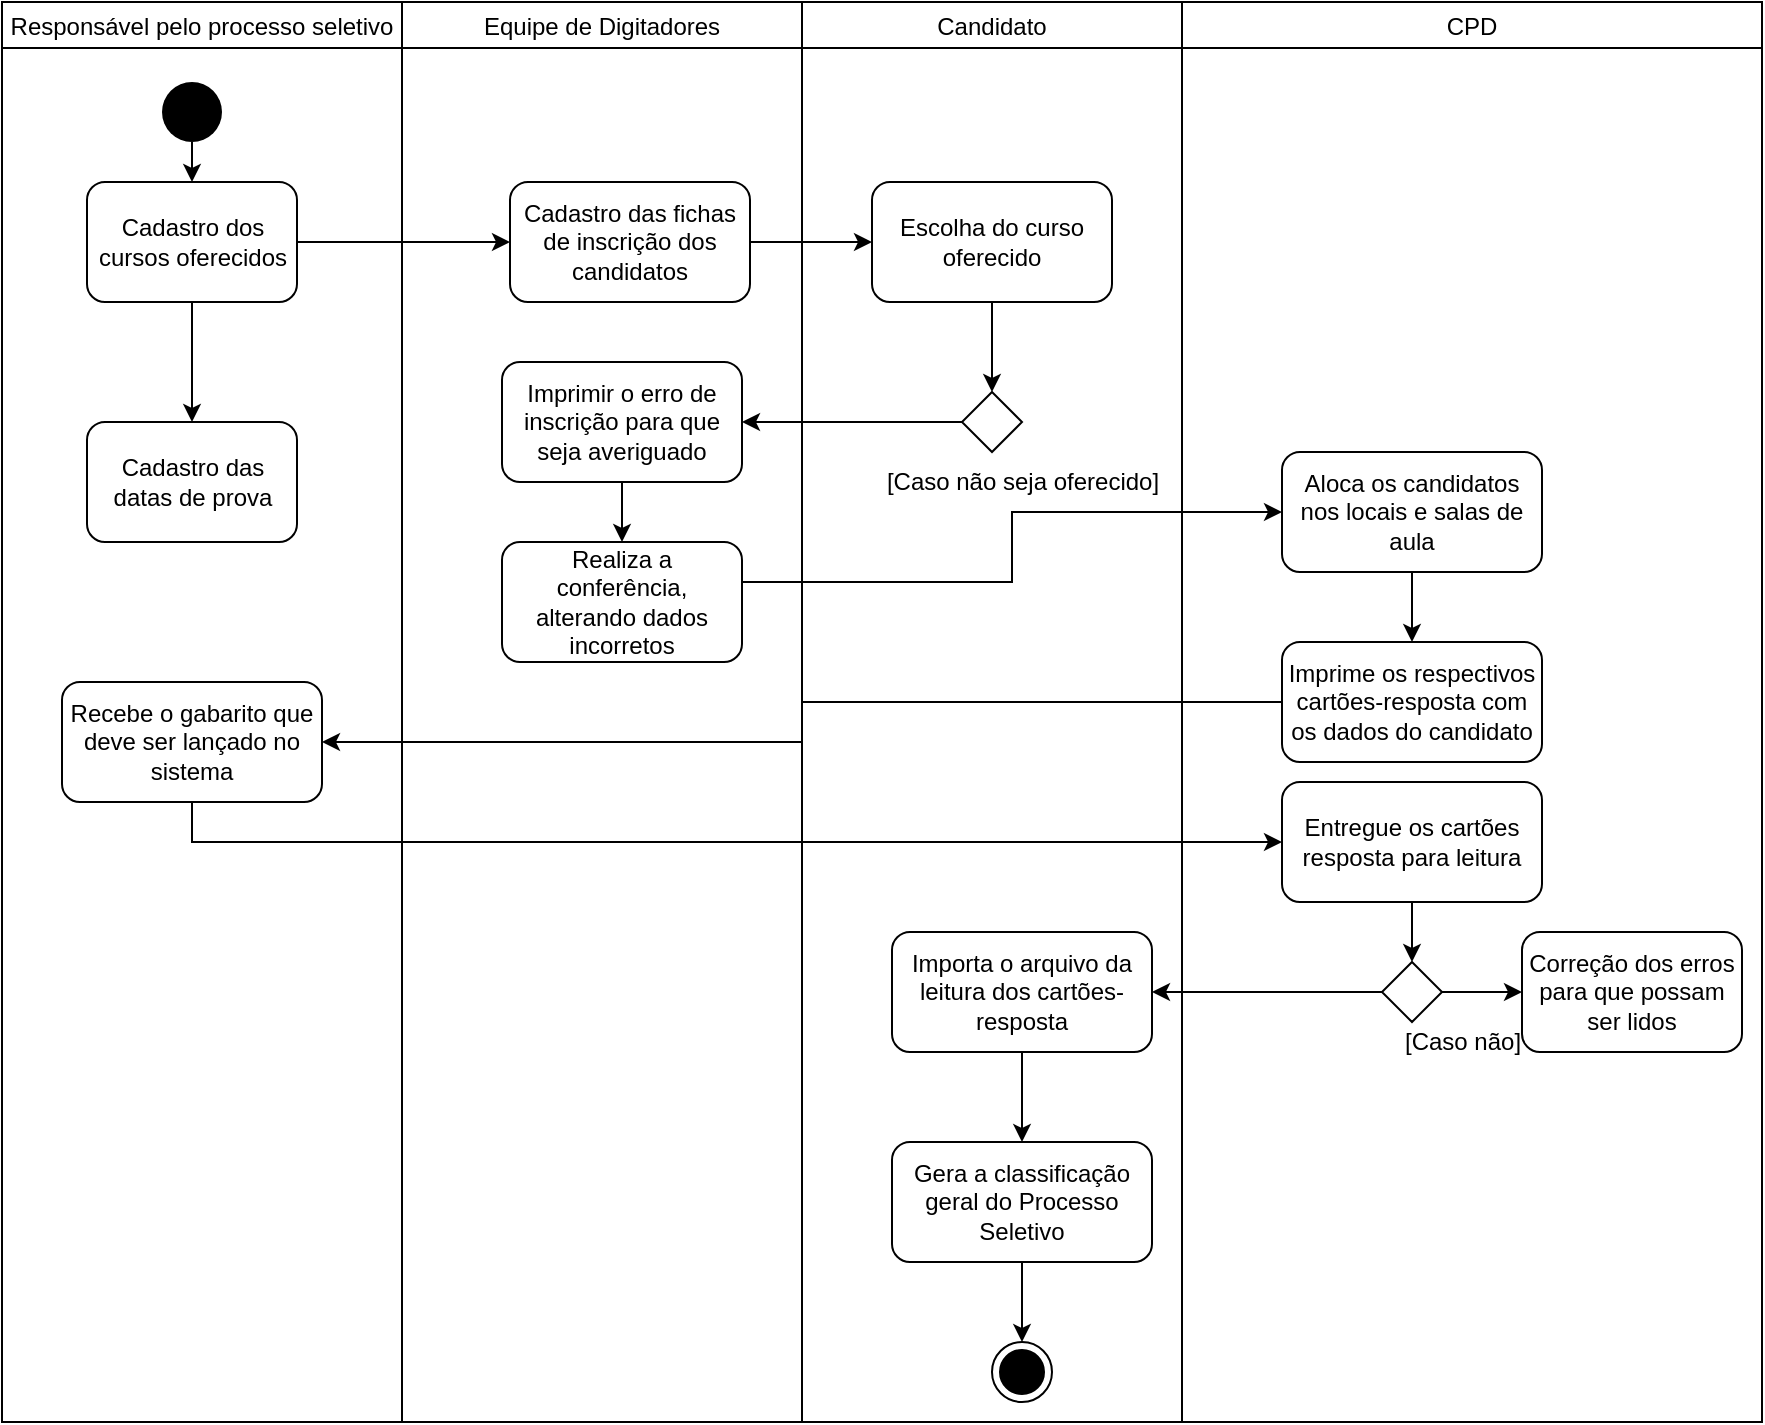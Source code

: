<mxfile version="14.0.1" type="github">
  <diagram id="FRgDD6im-TBAndwe_46G" name="Página-1">
    <mxGraphModel dx="1008" dy="468" grid="1" gridSize="10" guides="1" tooltips="1" connect="1" arrows="1" fold="1" page="1" pageScale="1" pageWidth="827" pageHeight="1169" math="0" shadow="0">
      <root>
        <mxCell id="0" />
        <mxCell id="1" parent="0" />
        <mxCell id="potWYuQcWe-VAfWoS6mm-6" value="Equipe de Digitadores" style="swimlane;fontStyle=0" vertex="1" parent="1">
          <mxGeometry x="240" y="40" width="200" height="710" as="geometry" />
        </mxCell>
        <mxCell id="potWYuQcWe-VAfWoS6mm-17" value="Cadastro das fichas de inscrição dos candidatos" style="rounded=1;whiteSpace=wrap;html=1;" vertex="1" parent="potWYuQcWe-VAfWoS6mm-6">
          <mxGeometry x="54" y="90" width="120" height="60" as="geometry" />
        </mxCell>
        <mxCell id="potWYuQcWe-VAfWoS6mm-33" style="edgeStyle=orthogonalEdgeStyle;rounded=0;orthogonalLoop=1;jettySize=auto;html=1;" edge="1" parent="potWYuQcWe-VAfWoS6mm-6" source="potWYuQcWe-VAfWoS6mm-28" target="potWYuQcWe-VAfWoS6mm-32">
          <mxGeometry relative="1" as="geometry" />
        </mxCell>
        <mxCell id="potWYuQcWe-VAfWoS6mm-28" value="Imprimir o erro de inscrição para que seja averiguado" style="rounded=1;whiteSpace=wrap;html=1;" vertex="1" parent="potWYuQcWe-VAfWoS6mm-6">
          <mxGeometry x="50" y="180" width="120" height="60" as="geometry" />
        </mxCell>
        <mxCell id="potWYuQcWe-VAfWoS6mm-32" value="Realiza a conferência, alterando dados incorretos" style="rounded=1;whiteSpace=wrap;html=1;" vertex="1" parent="potWYuQcWe-VAfWoS6mm-6">
          <mxGeometry x="50" y="270" width="120" height="60" as="geometry" />
        </mxCell>
        <mxCell id="potWYuQcWe-VAfWoS6mm-5" value="Responsável pelo processo seletivo" style="swimlane;fontStyle=0" vertex="1" parent="1">
          <mxGeometry x="40" y="40" width="200" height="710" as="geometry" />
        </mxCell>
        <mxCell id="potWYuQcWe-VAfWoS6mm-11" style="edgeStyle=orthogonalEdgeStyle;rounded=0;orthogonalLoop=1;jettySize=auto;html=1;exitX=0.5;exitY=1;exitDx=0;exitDy=0;entryX=0.5;entryY=0;entryDx=0;entryDy=0;" edge="1" parent="potWYuQcWe-VAfWoS6mm-5" source="potWYuQcWe-VAfWoS6mm-9" target="potWYuQcWe-VAfWoS6mm-10">
          <mxGeometry relative="1" as="geometry" />
        </mxCell>
        <mxCell id="potWYuQcWe-VAfWoS6mm-9" value="" style="ellipse;fillColor=#000000;strokeColor=none;" vertex="1" parent="potWYuQcWe-VAfWoS6mm-5">
          <mxGeometry x="80" y="40" width="30" height="30" as="geometry" />
        </mxCell>
        <mxCell id="potWYuQcWe-VAfWoS6mm-25" style="edgeStyle=orthogonalEdgeStyle;rounded=0;orthogonalLoop=1;jettySize=auto;html=1;exitX=0.5;exitY=1;exitDx=0;exitDy=0;entryX=0.5;entryY=0;entryDx=0;entryDy=0;" edge="1" parent="potWYuQcWe-VAfWoS6mm-5" source="potWYuQcWe-VAfWoS6mm-10" target="potWYuQcWe-VAfWoS6mm-16">
          <mxGeometry relative="1" as="geometry" />
        </mxCell>
        <mxCell id="potWYuQcWe-VAfWoS6mm-10" value="&lt;div&gt;Cadastro dos cursos oferecidos&lt;br&gt;&lt;/div&gt;" style="rounded=1;whiteSpace=wrap;html=1;" vertex="1" parent="potWYuQcWe-VAfWoS6mm-5">
          <mxGeometry x="42.5" y="90" width="105" height="60" as="geometry" />
        </mxCell>
        <mxCell id="potWYuQcWe-VAfWoS6mm-16" value="&lt;div&gt;Cadastro das datas de prova&lt;br&gt;&lt;/div&gt;" style="rounded=1;whiteSpace=wrap;html=1;" vertex="1" parent="potWYuQcWe-VAfWoS6mm-5">
          <mxGeometry x="42.5" y="210" width="105" height="60" as="geometry" />
        </mxCell>
        <mxCell id="potWYuQcWe-VAfWoS6mm-43" value="Recebe o gabarito que deve ser lançado no sistema" style="rounded=1;whiteSpace=wrap;html=1;" vertex="1" parent="potWYuQcWe-VAfWoS6mm-5">
          <mxGeometry x="30" y="340" width="130" height="60" as="geometry" />
        </mxCell>
        <mxCell id="potWYuQcWe-VAfWoS6mm-8" value="CPD" style="swimlane;fontStyle=0" vertex="1" parent="1">
          <mxGeometry x="630" y="40" width="290" height="710" as="geometry" />
        </mxCell>
        <mxCell id="potWYuQcWe-VAfWoS6mm-42" style="edgeStyle=orthogonalEdgeStyle;rounded=0;orthogonalLoop=1;jettySize=auto;html=1;exitX=0.5;exitY=1;exitDx=0;exitDy=0;entryX=0.5;entryY=0;entryDx=0;entryDy=0;" edge="1" parent="potWYuQcWe-VAfWoS6mm-8" source="potWYuQcWe-VAfWoS6mm-39" target="potWYuQcWe-VAfWoS6mm-41">
          <mxGeometry relative="1" as="geometry" />
        </mxCell>
        <mxCell id="potWYuQcWe-VAfWoS6mm-39" value="Aloca os candidatos nos locais e salas de aula" style="rounded=1;whiteSpace=wrap;html=1;" vertex="1" parent="potWYuQcWe-VAfWoS6mm-8">
          <mxGeometry x="50" y="225" width="130" height="60" as="geometry" />
        </mxCell>
        <mxCell id="potWYuQcWe-VAfWoS6mm-41" value="Imprime os respectivos cartões-resposta com os dados do candidato" style="rounded=1;whiteSpace=wrap;html=1;" vertex="1" parent="potWYuQcWe-VAfWoS6mm-8">
          <mxGeometry x="50" y="320" width="130" height="60" as="geometry" />
        </mxCell>
        <mxCell id="potWYuQcWe-VAfWoS6mm-52" style="edgeStyle=orthogonalEdgeStyle;rounded=0;orthogonalLoop=1;jettySize=auto;html=1;entryX=0.5;entryY=0;entryDx=0;entryDy=0;" edge="1" parent="potWYuQcWe-VAfWoS6mm-8" source="potWYuQcWe-VAfWoS6mm-46" target="potWYuQcWe-VAfWoS6mm-51">
          <mxGeometry relative="1" as="geometry" />
        </mxCell>
        <mxCell id="potWYuQcWe-VAfWoS6mm-46" value="Entregue os cartões resposta para leitura" style="rounded=1;whiteSpace=wrap;html=1;" vertex="1" parent="potWYuQcWe-VAfWoS6mm-8">
          <mxGeometry x="50" y="390" width="130" height="60" as="geometry" />
        </mxCell>
        <mxCell id="potWYuQcWe-VAfWoS6mm-56" style="edgeStyle=orthogonalEdgeStyle;rounded=0;orthogonalLoop=1;jettySize=auto;html=1;exitX=1;exitY=0.5;exitDx=0;exitDy=0;entryX=0;entryY=0.5;entryDx=0;entryDy=0;" edge="1" parent="potWYuQcWe-VAfWoS6mm-8" source="potWYuQcWe-VAfWoS6mm-51" target="potWYuQcWe-VAfWoS6mm-53">
          <mxGeometry relative="1" as="geometry" />
        </mxCell>
        <mxCell id="potWYuQcWe-VAfWoS6mm-51" value="" style="rhombus;" vertex="1" parent="potWYuQcWe-VAfWoS6mm-8">
          <mxGeometry x="100" y="480" width="30" height="30" as="geometry" />
        </mxCell>
        <mxCell id="potWYuQcWe-VAfWoS6mm-53" value="Correção dos erros para que possam ser lidos" style="rounded=1;whiteSpace=wrap;html=1;" vertex="1" parent="potWYuQcWe-VAfWoS6mm-8">
          <mxGeometry x="170" y="465" width="110" height="60" as="geometry" />
        </mxCell>
        <mxCell id="potWYuQcWe-VAfWoS6mm-55" value="[Caso não]" style="text;html=1;align=center;verticalAlign=middle;resizable=0;points=[];autosize=1;" vertex="1" parent="potWYuQcWe-VAfWoS6mm-8">
          <mxGeometry x="100" y="510" width="80" height="20" as="geometry" />
        </mxCell>
        <mxCell id="potWYuQcWe-VAfWoS6mm-18" value="Candidato" style="swimlane;fontStyle=0" vertex="1" parent="1">
          <mxGeometry x="440" y="40" width="190" height="710" as="geometry" />
        </mxCell>
        <mxCell id="potWYuQcWe-VAfWoS6mm-21" style="edgeStyle=orthogonalEdgeStyle;rounded=0;orthogonalLoop=1;jettySize=auto;html=1;entryX=0.5;entryY=0;entryDx=0;entryDy=0;" edge="1" parent="potWYuQcWe-VAfWoS6mm-18" source="potWYuQcWe-VAfWoS6mm-19" target="potWYuQcWe-VAfWoS6mm-20">
          <mxGeometry relative="1" as="geometry" />
        </mxCell>
        <mxCell id="potWYuQcWe-VAfWoS6mm-19" value="Escolha do curso oferecido" style="rounded=1;whiteSpace=wrap;html=1;" vertex="1" parent="potWYuQcWe-VAfWoS6mm-18">
          <mxGeometry x="35" y="90" width="120" height="60" as="geometry" />
        </mxCell>
        <mxCell id="potWYuQcWe-VAfWoS6mm-20" value="" style="rhombus;" vertex="1" parent="potWYuQcWe-VAfWoS6mm-18">
          <mxGeometry x="80" y="195" width="30" height="30" as="geometry" />
        </mxCell>
        <mxCell id="potWYuQcWe-VAfWoS6mm-22" value="[Caso não seja oferecido]" style="text;html=1;align=center;verticalAlign=middle;resizable=0;points=[];autosize=1;" vertex="1" parent="potWYuQcWe-VAfWoS6mm-18">
          <mxGeometry x="35" y="230" width="150" height="20" as="geometry" />
        </mxCell>
        <mxCell id="potWYuQcWe-VAfWoS6mm-60" style="edgeStyle=orthogonalEdgeStyle;rounded=0;orthogonalLoop=1;jettySize=auto;html=1;exitX=0.5;exitY=1;exitDx=0;exitDy=0;entryX=0.5;entryY=0;entryDx=0;entryDy=0;" edge="1" parent="potWYuQcWe-VAfWoS6mm-18" source="potWYuQcWe-VAfWoS6mm-57" target="potWYuQcWe-VAfWoS6mm-59">
          <mxGeometry relative="1" as="geometry" />
        </mxCell>
        <mxCell id="potWYuQcWe-VAfWoS6mm-57" value="Importa o arquivo da leitura dos cartões-resposta" style="rounded=1;whiteSpace=wrap;html=1;" vertex="1" parent="potWYuQcWe-VAfWoS6mm-18">
          <mxGeometry x="45" y="465" width="130" height="60" as="geometry" />
        </mxCell>
        <mxCell id="potWYuQcWe-VAfWoS6mm-64" style="edgeStyle=orthogonalEdgeStyle;rounded=0;orthogonalLoop=1;jettySize=auto;html=1;exitX=0.5;exitY=1;exitDx=0;exitDy=0;entryX=0.5;entryY=0;entryDx=0;entryDy=0;" edge="1" parent="potWYuQcWe-VAfWoS6mm-18" source="potWYuQcWe-VAfWoS6mm-59" target="potWYuQcWe-VAfWoS6mm-61">
          <mxGeometry relative="1" as="geometry" />
        </mxCell>
        <mxCell id="potWYuQcWe-VAfWoS6mm-59" value="Gera a classificação geral do Processo Seletivo" style="rounded=1;whiteSpace=wrap;html=1;" vertex="1" parent="potWYuQcWe-VAfWoS6mm-18">
          <mxGeometry x="45" y="570" width="130" height="60" as="geometry" />
        </mxCell>
        <mxCell id="potWYuQcWe-VAfWoS6mm-61" value="" style="ellipse;html=1;shape=endState;fillColor=#000000;strokeColor=#000000;" vertex="1" parent="potWYuQcWe-VAfWoS6mm-18">
          <mxGeometry x="95" y="670" width="30" height="30" as="geometry" />
        </mxCell>
        <mxCell id="potWYuQcWe-VAfWoS6mm-26" style="edgeStyle=orthogonalEdgeStyle;rounded=0;orthogonalLoop=1;jettySize=auto;html=1;exitX=1;exitY=0.5;exitDx=0;exitDy=0;" edge="1" parent="1" source="potWYuQcWe-VAfWoS6mm-10" target="potWYuQcWe-VAfWoS6mm-17">
          <mxGeometry relative="1" as="geometry" />
        </mxCell>
        <mxCell id="potWYuQcWe-VAfWoS6mm-27" style="edgeStyle=orthogonalEdgeStyle;rounded=0;orthogonalLoop=1;jettySize=auto;html=1;exitX=1;exitY=0.5;exitDx=0;exitDy=0;entryX=0;entryY=0.5;entryDx=0;entryDy=0;" edge="1" parent="1" source="potWYuQcWe-VAfWoS6mm-17" target="potWYuQcWe-VAfWoS6mm-19">
          <mxGeometry relative="1" as="geometry" />
        </mxCell>
        <mxCell id="potWYuQcWe-VAfWoS6mm-40" style="edgeStyle=orthogonalEdgeStyle;rounded=0;orthogonalLoop=1;jettySize=auto;html=1;exitX=1;exitY=0.5;exitDx=0;exitDy=0;" edge="1" parent="1" source="potWYuQcWe-VAfWoS6mm-32" target="potWYuQcWe-VAfWoS6mm-39">
          <mxGeometry relative="1" as="geometry">
            <Array as="points">
              <mxPoint x="410" y="330" />
              <mxPoint x="545" y="330" />
              <mxPoint x="545" y="295" />
            </Array>
          </mxGeometry>
        </mxCell>
        <mxCell id="potWYuQcWe-VAfWoS6mm-44" style="edgeStyle=orthogonalEdgeStyle;rounded=0;orthogonalLoop=1;jettySize=auto;html=1;entryX=1;entryY=0.5;entryDx=0;entryDy=0;" edge="1" parent="1" source="potWYuQcWe-VAfWoS6mm-20" target="potWYuQcWe-VAfWoS6mm-28">
          <mxGeometry relative="1" as="geometry" />
        </mxCell>
        <mxCell id="potWYuQcWe-VAfWoS6mm-45" style="edgeStyle=orthogonalEdgeStyle;rounded=0;orthogonalLoop=1;jettySize=auto;html=1;" edge="1" parent="1" source="potWYuQcWe-VAfWoS6mm-41" target="potWYuQcWe-VAfWoS6mm-43">
          <mxGeometry relative="1" as="geometry" />
        </mxCell>
        <mxCell id="potWYuQcWe-VAfWoS6mm-50" style="edgeStyle=orthogonalEdgeStyle;rounded=0;orthogonalLoop=1;jettySize=auto;html=1;exitX=0.5;exitY=1;exitDx=0;exitDy=0;entryX=0;entryY=0.5;entryDx=0;entryDy=0;" edge="1" parent="1" source="potWYuQcWe-VAfWoS6mm-43" target="potWYuQcWe-VAfWoS6mm-46">
          <mxGeometry relative="1" as="geometry" />
        </mxCell>
        <mxCell id="potWYuQcWe-VAfWoS6mm-58" style="edgeStyle=orthogonalEdgeStyle;rounded=0;orthogonalLoop=1;jettySize=auto;html=1;entryX=1;entryY=0.5;entryDx=0;entryDy=0;" edge="1" parent="1" source="potWYuQcWe-VAfWoS6mm-51" target="potWYuQcWe-VAfWoS6mm-57">
          <mxGeometry relative="1" as="geometry" />
        </mxCell>
      </root>
    </mxGraphModel>
  </diagram>
</mxfile>
